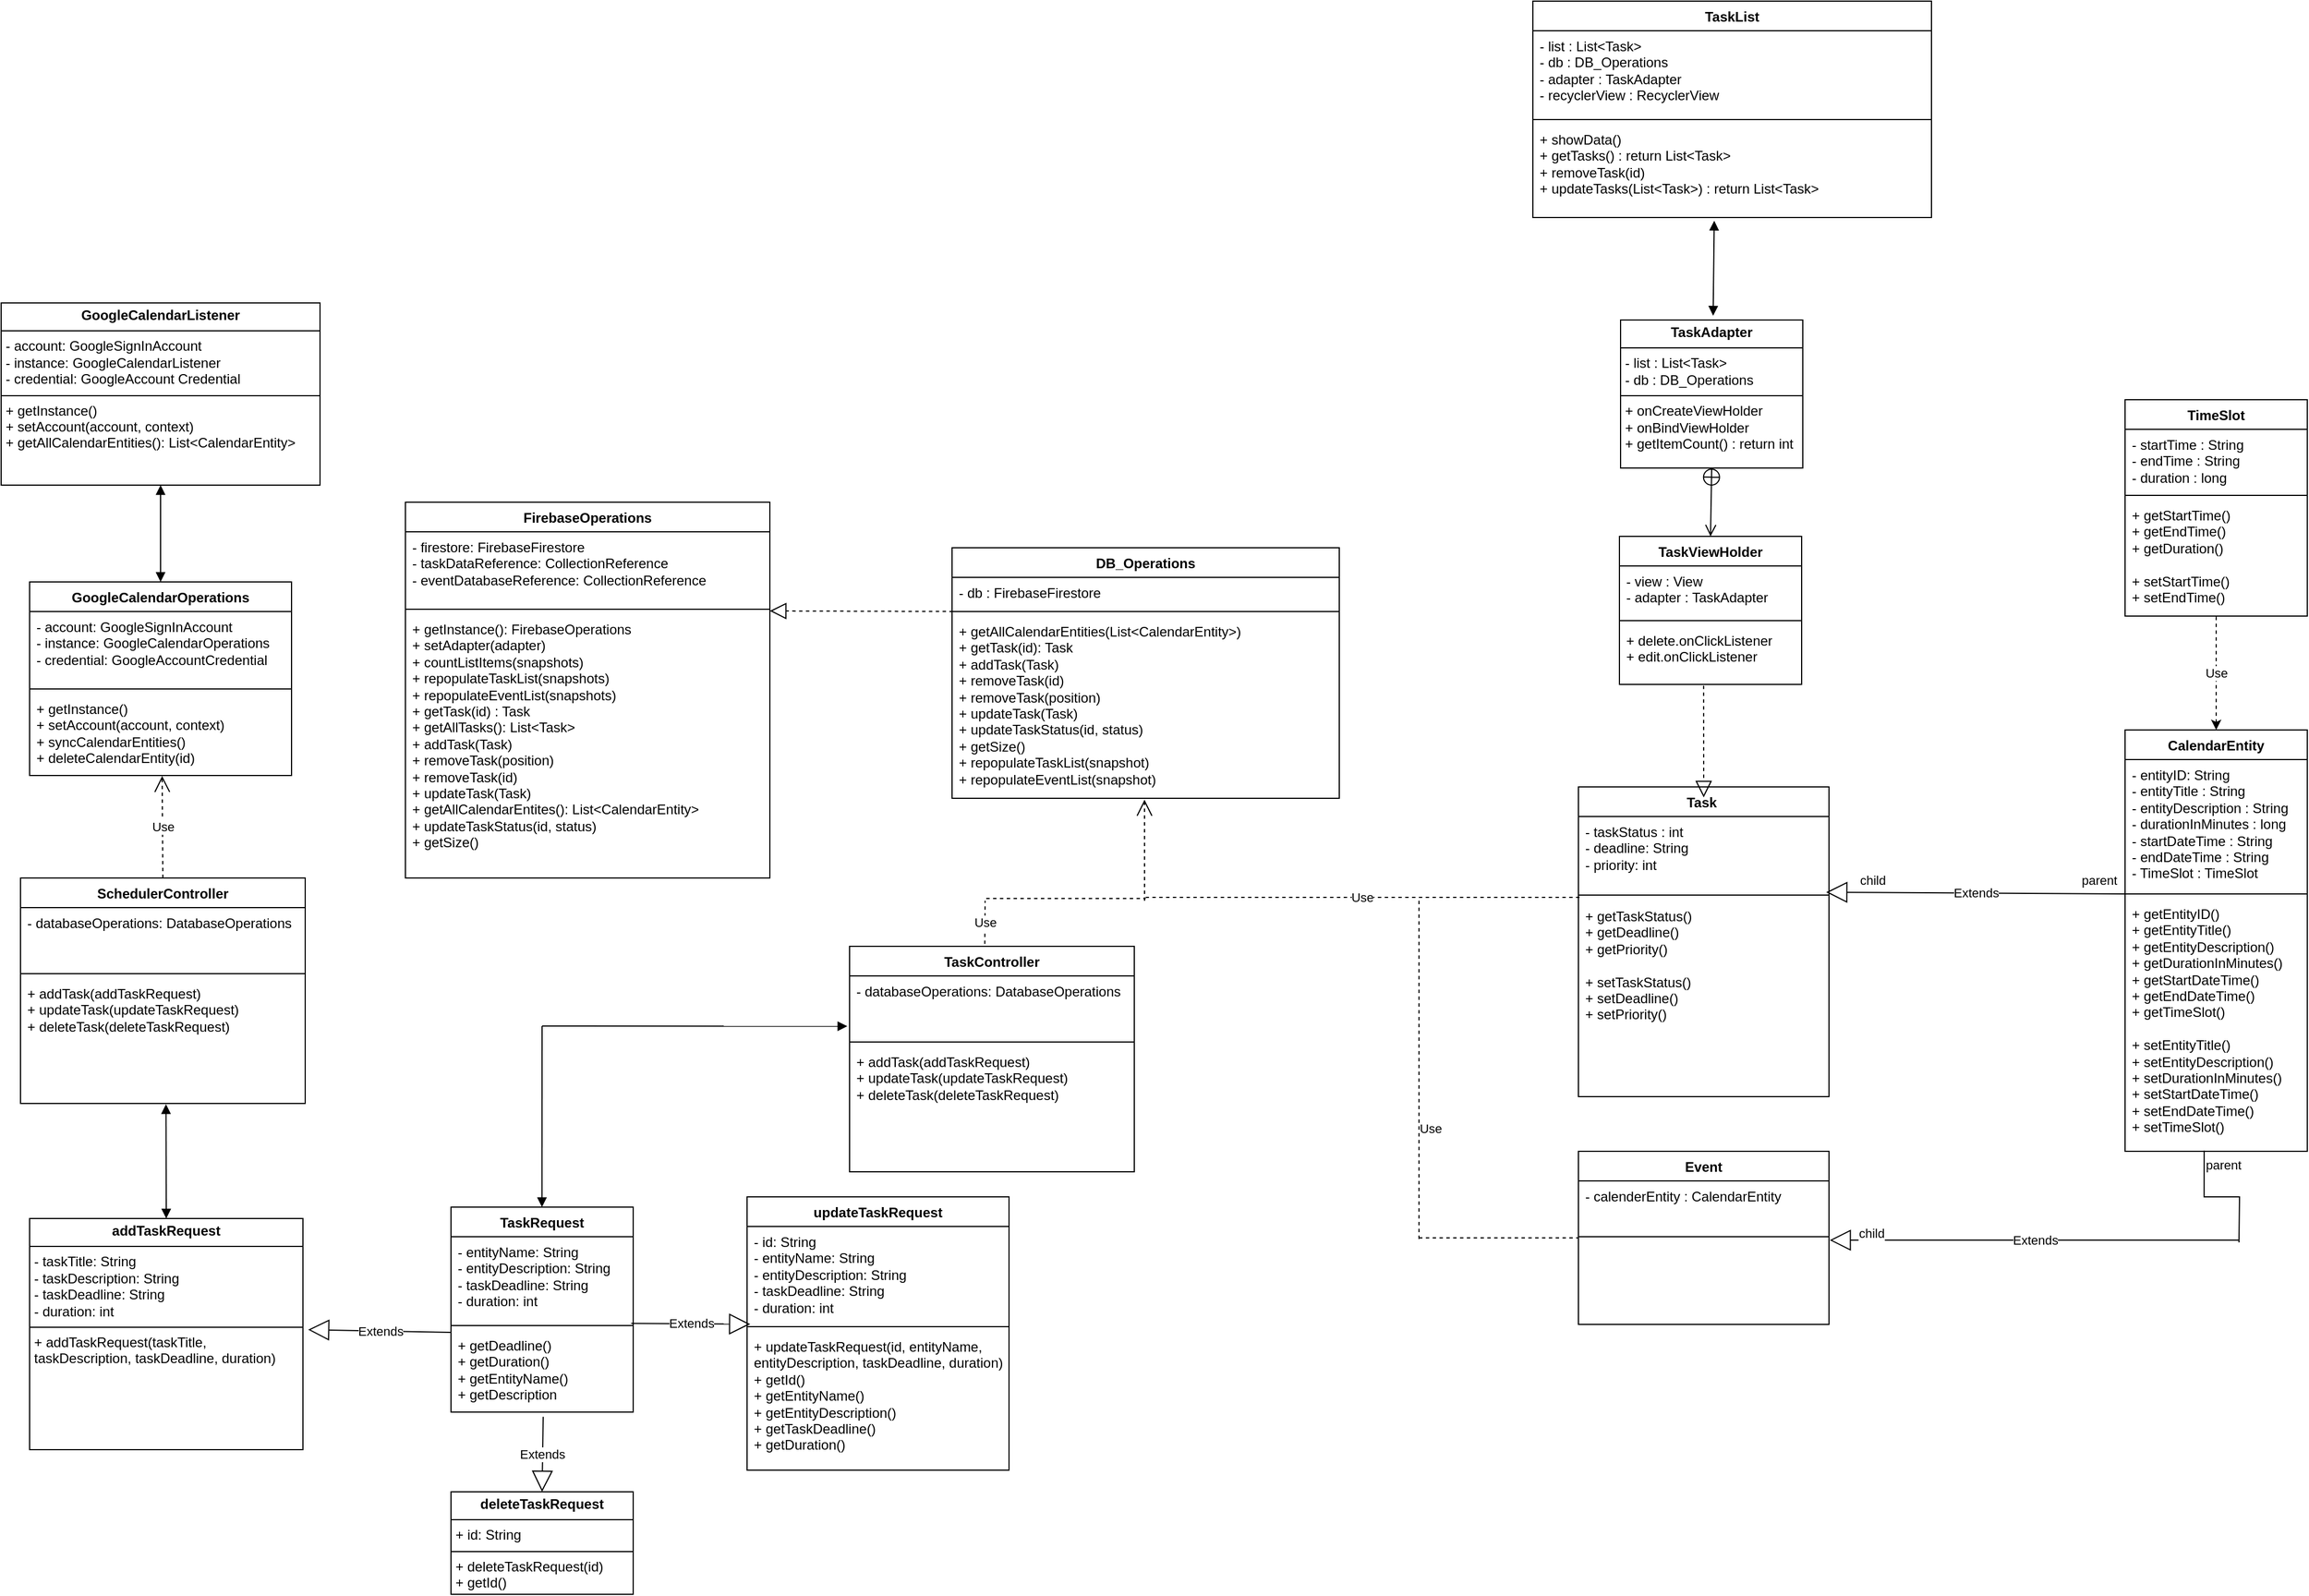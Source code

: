 <mxfile version="24.2.3" type="github">
  <diagram id="R2lEEEUBdFMjLlhIrx00" name="Page-1">
    <mxGraphModel dx="4568" dy="1568" grid="1" gridSize="10" guides="1" tooltips="1" connect="1" arrows="1" fold="1" page="1" pageScale="1" pageWidth="850" pageHeight="1100" math="0" shadow="0" extFonts="Permanent Marker^https://fonts.googleapis.com/css?family=Permanent+Marker">
      <root>
        <mxCell id="0" />
        <mxCell id="1" parent="0" />
        <mxCell id="n1yPlHlh6JEWoWV6ZDrB-1" value="Task&amp;nbsp;" style="swimlane;fontStyle=1;align=center;verticalAlign=top;childLayout=stackLayout;horizontal=1;startSize=26;horizontalStack=0;resizeParent=1;resizeParentMax=0;resizeLast=0;collapsible=1;marginBottom=0;whiteSpace=wrap;html=1;" parent="1" vertex="1">
          <mxGeometry x="60" y="710" width="220" height="272" as="geometry" />
        </mxCell>
        <mxCell id="n1yPlHlh6JEWoWV6ZDrB-2" value="&lt;div&gt;- taskStatus : int&lt;/div&gt;&lt;div&gt;- deadline: String&lt;/div&gt;&lt;div&gt;- priority: int&lt;/div&gt;" style="text;strokeColor=none;fillColor=none;align=left;verticalAlign=top;spacingLeft=4;spacingRight=4;overflow=hidden;rotatable=0;points=[[0,0.5],[1,0.5]];portConstraint=eastwest;whiteSpace=wrap;html=1;" parent="n1yPlHlh6JEWoWV6ZDrB-1" vertex="1">
          <mxGeometry y="26" width="220" height="64" as="geometry" />
        </mxCell>
        <mxCell id="n1yPlHlh6JEWoWV6ZDrB-3" value="" style="line;strokeWidth=1;fillColor=none;align=left;verticalAlign=middle;spacingTop=-1;spacingLeft=3;spacingRight=3;rotatable=0;labelPosition=right;points=[];portConstraint=eastwest;strokeColor=inherit;" parent="n1yPlHlh6JEWoWV6ZDrB-1" vertex="1">
          <mxGeometry y="90" width="220" height="10" as="geometry" />
        </mxCell>
        <mxCell id="n1yPlHlh6JEWoWV6ZDrB-4" value="&lt;div&gt;&lt;span style=&quot;background-color: initial;&quot;&gt;+ getTaskStatus()&lt;/span&gt;&lt;br&gt;&lt;/div&gt;&lt;div&gt;+ getDeadline()&lt;/div&gt;&lt;div&gt;+ getPriority()&lt;/div&gt;&lt;div&gt;&lt;br&gt;&lt;/div&gt;&lt;div&gt;+ setTaskStatus()&lt;/div&gt;&lt;div&gt;+ setDeadline()&lt;/div&gt;&lt;div&gt;+ setPriority()&lt;/div&gt;" style="text;strokeColor=none;fillColor=none;align=left;verticalAlign=top;spacingLeft=4;spacingRight=4;overflow=hidden;rotatable=0;points=[[0,0.5],[1,0.5]];portConstraint=eastwest;whiteSpace=wrap;html=1;" parent="n1yPlHlh6JEWoWV6ZDrB-1" vertex="1">
          <mxGeometry y="100" width="220" height="172" as="geometry" />
        </mxCell>
        <mxCell id="n1yPlHlh6JEWoWV6ZDrB-6" value="Event" style="swimlane;fontStyle=1;align=center;verticalAlign=top;childLayout=stackLayout;horizontal=1;startSize=26;horizontalStack=0;resizeParent=1;resizeParentMax=0;resizeLast=0;collapsible=1;marginBottom=0;whiteSpace=wrap;html=1;" parent="1" vertex="1">
          <mxGeometry x="60" y="1030" width="220" height="152" as="geometry" />
        </mxCell>
        <mxCell id="n1yPlHlh6JEWoWV6ZDrB-7" value="- calenderEntity : CalendarEntity" style="text;strokeColor=none;fillColor=none;align=left;verticalAlign=top;spacingLeft=4;spacingRight=4;overflow=hidden;rotatable=0;points=[[0,0.5],[1,0.5]];portConstraint=eastwest;whiteSpace=wrap;html=1;" parent="n1yPlHlh6JEWoWV6ZDrB-6" vertex="1">
          <mxGeometry y="26" width="220" height="44" as="geometry" />
        </mxCell>
        <mxCell id="n1yPlHlh6JEWoWV6ZDrB-8" value="" style="line;strokeWidth=1;fillColor=none;align=left;verticalAlign=middle;spacingTop=-1;spacingLeft=3;spacingRight=3;rotatable=0;labelPosition=right;points=[];portConstraint=eastwest;strokeColor=inherit;" parent="n1yPlHlh6JEWoWV6ZDrB-6" vertex="1">
          <mxGeometry y="70" width="220" height="10" as="geometry" />
        </mxCell>
        <mxCell id="n1yPlHlh6JEWoWV6ZDrB-9" value="&lt;br&gt;&lt;div&gt;&lt;br&gt;&lt;/div&gt;" style="text;strokeColor=none;fillColor=none;align=left;verticalAlign=top;spacingLeft=4;spacingRight=4;overflow=hidden;rotatable=0;points=[[0,0.5],[1,0.5]];portConstraint=eastwest;whiteSpace=wrap;html=1;" parent="n1yPlHlh6JEWoWV6ZDrB-6" vertex="1">
          <mxGeometry y="80" width="220" height="72" as="geometry" />
        </mxCell>
        <mxCell id="n1yPlHlh6JEWoWV6ZDrB-10" value="DB_Operations" style="swimlane;fontStyle=1;align=center;verticalAlign=top;childLayout=stackLayout;horizontal=1;startSize=26;horizontalStack=0;resizeParent=1;resizeParentMax=0;resizeLast=0;collapsible=1;marginBottom=0;whiteSpace=wrap;html=1;" parent="1" vertex="1">
          <mxGeometry x="-490" y="500" width="340" height="220" as="geometry" />
        </mxCell>
        <mxCell id="n1yPlHlh6JEWoWV6ZDrB-11" value="- db : FirebaseFirestore" style="text;strokeColor=none;fillColor=none;align=left;verticalAlign=top;spacingLeft=4;spacingRight=4;overflow=hidden;rotatable=0;points=[[0,0.5],[1,0.5]];portConstraint=eastwest;whiteSpace=wrap;html=1;" parent="n1yPlHlh6JEWoWV6ZDrB-10" vertex="1">
          <mxGeometry y="26" width="340" height="26" as="geometry" />
        </mxCell>
        <mxCell id="n1yPlHlh6JEWoWV6ZDrB-12" value="" style="line;strokeWidth=1;fillColor=none;align=left;verticalAlign=middle;spacingTop=-1;spacingLeft=3;spacingRight=3;rotatable=0;labelPosition=right;points=[];portConstraint=eastwest;strokeColor=inherit;" parent="n1yPlHlh6JEWoWV6ZDrB-10" vertex="1">
          <mxGeometry y="52" width="340" height="8" as="geometry" />
        </mxCell>
        <mxCell id="n1yPlHlh6JEWoWV6ZDrB-13" value="&lt;div&gt;+ getAllCalendarEntities(List&amp;lt;CalendarEntity&amp;gt;)&lt;/div&gt;+ getTask(id): Task&lt;div&gt;+ addTask(Task)&lt;br&gt;&lt;div&gt;+ removeTask(id)&lt;/div&gt;&lt;div&gt;+ removeTask(position)&lt;/div&gt;&lt;div&gt;+ updateTask(Task)&lt;/div&gt;&lt;/div&gt;&lt;div&gt;+ updateTaskStatus(id, status)&lt;/div&gt;&lt;div&gt;+ getSize()&lt;/div&gt;&lt;div&gt;+ repopulateTaskList(snapshot)&lt;/div&gt;&lt;div&gt;+ repopulateEventList(snapshot)&lt;/div&gt;" style="text;strokeColor=none;fillColor=none;align=left;verticalAlign=top;spacingLeft=4;spacingRight=4;overflow=hidden;rotatable=0;points=[[0,0.5],[1,0.5]];portConstraint=eastwest;whiteSpace=wrap;html=1;" parent="n1yPlHlh6JEWoWV6ZDrB-10" vertex="1">
          <mxGeometry y="60" width="340" height="160" as="geometry" />
        </mxCell>
        <mxCell id="n1yPlHlh6JEWoWV6ZDrB-15" value="TaskList" style="swimlane;fontStyle=1;align=center;verticalAlign=top;childLayout=stackLayout;horizontal=1;startSize=26;horizontalStack=0;resizeParent=1;resizeParentMax=0;resizeLast=0;collapsible=1;marginBottom=0;whiteSpace=wrap;html=1;" parent="1" vertex="1">
          <mxGeometry x="20" y="20" width="350" height="190" as="geometry" />
        </mxCell>
        <mxCell id="n1yPlHlh6JEWoWV6ZDrB-16" value="- list : List&amp;lt;Task&amp;gt;&lt;div&gt;- db : DB_Operations&lt;/div&gt;&lt;div&gt;- adapter : TaskAdapter&lt;/div&gt;&lt;div&gt;- recyclerView : RecyclerView&lt;/div&gt;" style="text;strokeColor=none;fillColor=none;align=left;verticalAlign=top;spacingLeft=4;spacingRight=4;overflow=hidden;rotatable=0;points=[[0,0.5],[1,0.5]];portConstraint=eastwest;whiteSpace=wrap;html=1;" parent="n1yPlHlh6JEWoWV6ZDrB-15" vertex="1">
          <mxGeometry y="26" width="350" height="74" as="geometry" />
        </mxCell>
        <mxCell id="n1yPlHlh6JEWoWV6ZDrB-17" value="" style="line;strokeWidth=1;fillColor=none;align=left;verticalAlign=middle;spacingTop=-1;spacingLeft=3;spacingRight=3;rotatable=0;labelPosition=right;points=[];portConstraint=eastwest;strokeColor=inherit;" parent="n1yPlHlh6JEWoWV6ZDrB-15" vertex="1">
          <mxGeometry y="100" width="350" height="8" as="geometry" />
        </mxCell>
        <mxCell id="n1yPlHlh6JEWoWV6ZDrB-18" value="+ showData()&lt;div&gt;+ getTasks() : return List&amp;lt;Task&amp;gt;&lt;/div&gt;&lt;div&gt;+ removeTask(id)&amp;nbsp;&lt;/div&gt;&lt;div&gt;+ updateTasks(List&amp;lt;Task&amp;gt;) : return List&amp;lt;Task&amp;gt;&lt;/div&gt;" style="text;strokeColor=none;fillColor=none;align=left;verticalAlign=top;spacingLeft=4;spacingRight=4;overflow=hidden;rotatable=0;points=[[0,0.5],[1,0.5]];portConstraint=eastwest;whiteSpace=wrap;html=1;" parent="n1yPlHlh6JEWoWV6ZDrB-15" vertex="1">
          <mxGeometry y="108" width="350" height="82" as="geometry" />
        </mxCell>
        <mxCell id="n1yPlHlh6JEWoWV6ZDrB-23" value="&lt;p style=&quot;margin:0px;margin-top:4px;text-align:center;&quot;&gt;&lt;b&gt;TaskAdapter&lt;/b&gt;&lt;/p&gt;&lt;hr size=&quot;1&quot; style=&quot;border-style:solid;&quot;&gt;&lt;p style=&quot;margin:0px;margin-left:4px;&quot;&gt;- list : List&amp;lt;Task&amp;gt;&lt;/p&gt;&lt;p style=&quot;margin:0px;margin-left:4px;&quot;&gt;- db : DB_Operations&lt;/p&gt;&lt;hr size=&quot;1&quot; style=&quot;border-style:solid;&quot;&gt;&lt;p style=&quot;margin:0px;margin-left:4px;&quot;&gt;+ onCreateViewHolder&lt;/p&gt;&lt;p style=&quot;margin:0px;margin-left:4px;&quot;&gt;+ onBindViewHolder&lt;/p&gt;&lt;p style=&quot;margin:0px;margin-left:4px;&quot;&gt;+ getItemCount() : return int&lt;/p&gt;" style="verticalAlign=top;align=left;overflow=fill;html=1;whiteSpace=wrap;" parent="1" vertex="1">
          <mxGeometry x="97" y="300" width="160" height="130" as="geometry" />
        </mxCell>
        <mxCell id="n1yPlHlh6JEWoWV6ZDrB-24" value="TaskViewHolder" style="swimlane;fontStyle=1;align=center;verticalAlign=top;childLayout=stackLayout;horizontal=1;startSize=26;horizontalStack=0;resizeParent=1;resizeParentMax=0;resizeLast=0;collapsible=1;marginBottom=0;whiteSpace=wrap;html=1;" parent="1" vertex="1">
          <mxGeometry x="96" y="490" width="160" height="130" as="geometry" />
        </mxCell>
        <mxCell id="n1yPlHlh6JEWoWV6ZDrB-25" value="- view : View&lt;div&gt;- adapter : TaskAdapter&lt;/div&gt;" style="text;strokeColor=none;fillColor=none;align=left;verticalAlign=top;spacingLeft=4;spacingRight=4;overflow=hidden;rotatable=0;points=[[0,0.5],[1,0.5]];portConstraint=eastwest;whiteSpace=wrap;html=1;" parent="n1yPlHlh6JEWoWV6ZDrB-24" vertex="1">
          <mxGeometry y="26" width="160" height="44" as="geometry" />
        </mxCell>
        <mxCell id="n1yPlHlh6JEWoWV6ZDrB-26" value="" style="line;strokeWidth=1;fillColor=none;align=left;verticalAlign=middle;spacingTop=-1;spacingLeft=3;spacingRight=3;rotatable=0;labelPosition=right;points=[];portConstraint=eastwest;strokeColor=inherit;" parent="n1yPlHlh6JEWoWV6ZDrB-24" vertex="1">
          <mxGeometry y="70" width="160" height="8" as="geometry" />
        </mxCell>
        <mxCell id="n1yPlHlh6JEWoWV6ZDrB-27" value="+ delete.onClickListener&lt;div&gt;+ edit.onClickListener&lt;/div&gt;" style="text;strokeColor=none;fillColor=none;align=left;verticalAlign=top;spacingLeft=4;spacingRight=4;overflow=hidden;rotatable=0;points=[[0,0.5],[1,0.5]];portConstraint=eastwest;whiteSpace=wrap;html=1;" parent="n1yPlHlh6JEWoWV6ZDrB-24" vertex="1">
          <mxGeometry y="78" width="160" height="52" as="geometry" />
        </mxCell>
        <mxCell id="n1yPlHlh6JEWoWV6ZDrB-28" value="" style="endArrow=open;startArrow=circlePlus;endFill=0;startFill=0;endSize=8;html=1;rounded=0;entryX=0.5;entryY=0;entryDx=0;entryDy=0;exitX=0.5;exitY=1;exitDx=0;exitDy=0;" parent="1" source="n1yPlHlh6JEWoWV6ZDrB-23" target="n1yPlHlh6JEWoWV6ZDrB-24" edge="1">
          <mxGeometry width="160" relative="1" as="geometry">
            <mxPoint x="280" y="360" as="sourcePoint" />
            <mxPoint x="440" y="360" as="targetPoint" />
          </mxGeometry>
        </mxCell>
        <mxCell id="n1yPlHlh6JEWoWV6ZDrB-31" value="" style="endArrow=block;startArrow=block;endFill=1;startFill=1;html=1;rounded=0;exitX=0.455;exitY=1.035;exitDx=0;exitDy=0;exitPerimeter=0;entryX=0.508;entryY=-0.029;entryDx=0;entryDy=0;entryPerimeter=0;" parent="1" source="n1yPlHlh6JEWoWV6ZDrB-18" target="n1yPlHlh6JEWoWV6ZDrB-23" edge="1">
          <mxGeometry width="160" relative="1" as="geometry">
            <mxPoint x="330" y="290" as="sourcePoint" />
            <mxPoint x="490" y="290" as="targetPoint" />
          </mxGeometry>
        </mxCell>
        <mxCell id="n1yPlHlh6JEWoWV6ZDrB-32" value="Use" style="endArrow=none;endSize=12;dashed=1;html=1;rounded=0;exitX=0.004;exitY=0.5;exitDx=0;exitDy=0;exitPerimeter=0;endFill=0;" parent="1" edge="1">
          <mxGeometry width="160" relative="1" as="geometry">
            <mxPoint x="60.88" y="807" as="sourcePoint" />
            <mxPoint x="-320" y="807" as="targetPoint" />
          </mxGeometry>
        </mxCell>
        <mxCell id="n1yPlHlh6JEWoWV6ZDrB-34" value="" style="endArrow=block;dashed=1;endFill=0;endSize=12;html=1;rounded=0;exitX=0.462;exitY=1.022;exitDx=0;exitDy=0;exitPerimeter=0;entryX=0.5;entryY=0.034;entryDx=0;entryDy=0;entryPerimeter=0;" parent="1" source="n1yPlHlh6JEWoWV6ZDrB-27" target="n1yPlHlh6JEWoWV6ZDrB-1" edge="1">
          <mxGeometry width="160" relative="1" as="geometry">
            <mxPoint x="170" y="640" as="sourcePoint" />
            <mxPoint x="330" y="640" as="targetPoint" />
          </mxGeometry>
        </mxCell>
        <mxCell id="jEJspqg6cz47ItQOXjEV-1" value="CalendarEntity" style="swimlane;fontStyle=1;align=center;verticalAlign=top;childLayout=stackLayout;horizontal=1;startSize=26;horizontalStack=0;resizeParent=1;resizeParentMax=0;resizeLast=0;collapsible=1;marginBottom=0;whiteSpace=wrap;html=1;" parent="1" vertex="1">
          <mxGeometry x="540" y="660" width="160" height="370" as="geometry" />
        </mxCell>
        <mxCell id="jEJspqg6cz47ItQOXjEV-2" value="- entityID: String&lt;div&gt;- entityTitle : String&lt;/div&gt;&lt;div&gt;- entityDescription : String&lt;/div&gt;&lt;div&gt;- durationInMinutes : long&lt;/div&gt;&lt;div&gt;- startDateTime : String&lt;/div&gt;&lt;div&gt;- endDateTime : String&lt;/div&gt;&lt;div&gt;- TimeSlot : TimeSlot&lt;/div&gt;" style="text;strokeColor=none;fillColor=none;align=left;verticalAlign=top;spacingLeft=4;spacingRight=4;overflow=hidden;rotatable=0;points=[[0,0.5],[1,0.5]];portConstraint=eastwest;whiteSpace=wrap;html=1;" parent="jEJspqg6cz47ItQOXjEV-1" vertex="1">
          <mxGeometry y="26" width="160" height="114" as="geometry" />
        </mxCell>
        <mxCell id="jEJspqg6cz47ItQOXjEV-3" value="" style="line;strokeWidth=1;fillColor=none;align=left;verticalAlign=middle;spacingTop=-1;spacingLeft=3;spacingRight=3;rotatable=0;labelPosition=right;points=[];portConstraint=eastwest;strokeColor=inherit;" parent="jEJspqg6cz47ItQOXjEV-1" vertex="1">
          <mxGeometry y="140" width="160" height="8" as="geometry" />
        </mxCell>
        <mxCell id="jEJspqg6cz47ItQOXjEV-4" value="+ getEntityID()&lt;div&gt;+ getEntityTitle()&lt;/div&gt;&lt;div&gt;+ getEntityDescription()&lt;/div&gt;&lt;div&gt;+ getD&lt;span style=&quot;background-color: initial;&quot;&gt;urationInMinutes&lt;/span&gt;&lt;span style=&quot;background-color: initial;&quot;&gt;()&amp;nbsp;&lt;/span&gt;&lt;/div&gt;&lt;div&gt;+ getStartDateTime()&lt;/div&gt;&lt;div&gt;+ getEndDateTime()&lt;/div&gt;&lt;div&gt;+ getTimeSlot()&lt;/div&gt;&lt;div&gt;&lt;br&gt;&lt;/div&gt;&lt;div&gt;+&amp;nbsp;&lt;span style=&quot;background-color: initial;&quot;&gt;setEntityTitle()&lt;/span&gt;&lt;/div&gt;&lt;div&gt;+ setEntityDescription()&lt;/div&gt;&lt;div&gt;+ setDurationInMinutes()&lt;/div&gt;&lt;div&gt;+ setStartDateTime()&lt;/div&gt;&lt;div&gt;+ setEndDateTime()&lt;/div&gt;&lt;div&gt;+ setTimeSlot()&lt;/div&gt;" style="text;strokeColor=none;fillColor=none;align=left;verticalAlign=top;spacingLeft=4;spacingRight=4;overflow=hidden;rotatable=0;points=[[0,0.5],[1,0.5]];portConstraint=eastwest;whiteSpace=wrap;html=1;" parent="jEJspqg6cz47ItQOXjEV-1" vertex="1">
          <mxGeometry y="148" width="160" height="222" as="geometry" />
        </mxCell>
        <mxCell id="jEJspqg6cz47ItQOXjEV-5" value="Extends" style="endArrow=block;endSize=16;endFill=0;html=1;rounded=0;entryX=0.989;entryY=0.25;entryDx=0;entryDy=0;entryPerimeter=0;exitX=0;exitY=0.5;exitDx=0;exitDy=0;exitPerimeter=0;" parent="1" target="n1yPlHlh6JEWoWV6ZDrB-3" edge="1" source="jEJspqg6cz47ItQOXjEV-3">
          <mxGeometry width="160" relative="1" as="geometry">
            <mxPoint x="424.32" y="999.86" as="sourcePoint" />
            <mxPoint x="424.0" y="870.14" as="targetPoint" />
          </mxGeometry>
        </mxCell>
        <mxCell id="jEJspqg6cz47ItQOXjEV-14" value="child" style="edgeLabel;resizable=0;html=1;align=right;verticalAlign=bottom;" parent="1" connectable="0" vertex="1">
          <mxGeometry x="330.0" y="800.002" as="geometry" />
        </mxCell>
        <mxCell id="jEJspqg6cz47ItQOXjEV-20" value="TimeSlot" style="swimlane;fontStyle=1;align=center;verticalAlign=top;childLayout=stackLayout;horizontal=1;startSize=26;horizontalStack=0;resizeParent=1;resizeParentMax=0;resizeLast=0;collapsible=1;marginBottom=0;whiteSpace=wrap;html=1;" parent="1" vertex="1">
          <mxGeometry x="540" y="370" width="160" height="190" as="geometry">
            <mxRectangle x="720" y="1270" width="90" height="30" as="alternateBounds" />
          </mxGeometry>
        </mxCell>
        <mxCell id="jEJspqg6cz47ItQOXjEV-21" value="- startTime : String&lt;div&gt;- endTime : String&lt;/div&gt;&lt;div&gt;- duration : long&amp;nbsp;&lt;/div&gt;" style="text;strokeColor=none;fillColor=none;align=left;verticalAlign=top;spacingLeft=4;spacingRight=4;overflow=hidden;rotatable=0;points=[[0,0.5],[1,0.5]];portConstraint=eastwest;whiteSpace=wrap;html=1;" parent="jEJspqg6cz47ItQOXjEV-20" vertex="1">
          <mxGeometry y="26" width="160" height="54" as="geometry" />
        </mxCell>
        <mxCell id="jEJspqg6cz47ItQOXjEV-22" value="" style="line;strokeWidth=1;fillColor=none;align=left;verticalAlign=middle;spacingTop=-1;spacingLeft=3;spacingRight=3;rotatable=0;labelPosition=right;points=[];portConstraint=eastwest;strokeColor=inherit;" parent="jEJspqg6cz47ItQOXjEV-20" vertex="1">
          <mxGeometry y="80" width="160" height="8" as="geometry" />
        </mxCell>
        <mxCell id="jEJspqg6cz47ItQOXjEV-23" value="&lt;div&gt;+ getStartTime()&lt;/div&gt;&lt;div&gt;+ getEndTime()&lt;/div&gt;&lt;div&gt;+ getDuration()&lt;/div&gt;&lt;div&gt;&lt;br&gt;&lt;/div&gt;&lt;div&gt;+ setStartTime()&lt;/div&gt;&lt;div&gt;+ setEndTime()&lt;/div&gt;" style="text;strokeColor=none;fillColor=none;align=left;verticalAlign=top;spacingLeft=4;spacingRight=4;overflow=hidden;rotatable=0;points=[[0,0.5],[1,0.5]];portConstraint=eastwest;whiteSpace=wrap;html=1;" parent="jEJspqg6cz47ItQOXjEV-20" vertex="1">
          <mxGeometry y="88" width="160" height="102" as="geometry" />
        </mxCell>
        <mxCell id="jEJspqg6cz47ItQOXjEV-24" value="Use" style="endArrow=none;endSize=12;dashed=1;html=1;rounded=0;endFill=0;startArrow=classic;startFill=1;exitX=0.5;exitY=0;exitDx=0;exitDy=0;" parent="1" edge="1" source="jEJspqg6cz47ItQOXjEV-1">
          <mxGeometry width="160" relative="1" as="geometry">
            <mxPoint x="710" y="1110" as="sourcePoint" />
            <mxPoint x="620" y="560" as="targetPoint" />
          </mxGeometry>
        </mxCell>
        <mxCell id="hMHwFGtnn4UnzWRsD6Ie-1" value="FirebaseOperations" style="swimlane;fontStyle=1;align=center;verticalAlign=top;childLayout=stackLayout;horizontal=1;startSize=26;horizontalStack=0;resizeParent=1;resizeParentMax=0;resizeLast=0;collapsible=1;marginBottom=0;whiteSpace=wrap;html=1;" vertex="1" parent="1">
          <mxGeometry x="-970" y="460" width="320" height="330" as="geometry" />
        </mxCell>
        <mxCell id="hMHwFGtnn4UnzWRsD6Ie-2" value="- firestore: FirebaseFirestore&lt;div&gt;- taskDataReference: CollectionReference&lt;/div&gt;&lt;div&gt;- eventDatabaseReference: CollectionReference&lt;/div&gt;" style="text;strokeColor=none;fillColor=none;align=left;verticalAlign=top;spacingLeft=4;spacingRight=4;overflow=hidden;rotatable=0;points=[[0,0.5],[1,0.5]];portConstraint=eastwest;whiteSpace=wrap;html=1;" vertex="1" parent="hMHwFGtnn4UnzWRsD6Ie-1">
          <mxGeometry y="26" width="320" height="64" as="geometry" />
        </mxCell>
        <mxCell id="hMHwFGtnn4UnzWRsD6Ie-3" value="" style="line;strokeWidth=1;fillColor=none;align=left;verticalAlign=middle;spacingTop=-1;spacingLeft=3;spacingRight=3;rotatable=0;labelPosition=right;points=[];portConstraint=eastwest;strokeColor=inherit;" vertex="1" parent="hMHwFGtnn4UnzWRsD6Ie-1">
          <mxGeometry y="90" width="320" height="8" as="geometry" />
        </mxCell>
        <mxCell id="hMHwFGtnn4UnzWRsD6Ie-4" value="+ getInstance(): FirebaseOperations&lt;div&gt;+ setAdapter(adapter)&lt;/div&gt;&lt;div&gt;+ countListItems(snapshots)&lt;/div&gt;&lt;div&gt;+ repopulateTaskList(snapshots)&lt;/div&gt;&lt;div&gt;+ repopulateEventList(snapshots)&lt;/div&gt;&lt;div&gt;+ getTask(id) : Task&lt;/div&gt;&lt;div&gt;+ getAllTasks(): List&amp;lt;Task&amp;gt;&lt;/div&gt;&lt;div&gt;+ addTask(Task)&lt;/div&gt;&lt;div&gt;+ removeTask(position)&lt;/div&gt;&lt;div&gt;+ removeTask(id)&lt;/div&gt;&lt;div&gt;+ updateTask(Task)&lt;/div&gt;&lt;div&gt;+ getAllCalendarEntites(): List&amp;lt;CalendarEntity&amp;gt;&lt;/div&gt;&lt;div&gt;+ updateTaskStatus(id, status)&lt;/div&gt;&lt;div&gt;+ getSize()&lt;/div&gt;" style="text;strokeColor=none;fillColor=none;align=left;verticalAlign=top;spacingLeft=4;spacingRight=4;overflow=hidden;rotatable=0;points=[[0,0.5],[1,0.5]];portConstraint=eastwest;whiteSpace=wrap;html=1;" vertex="1" parent="hMHwFGtnn4UnzWRsD6Ie-1">
          <mxGeometry y="98" width="320" height="232" as="geometry" />
        </mxCell>
        <mxCell id="hMHwFGtnn4UnzWRsD6Ie-6" value="TaskRequest" style="swimlane;fontStyle=1;align=center;verticalAlign=top;childLayout=stackLayout;horizontal=1;startSize=26;horizontalStack=0;resizeParent=1;resizeParentMax=0;resizeLast=0;collapsible=1;marginBottom=0;whiteSpace=wrap;html=1;" vertex="1" parent="1">
          <mxGeometry x="-930" y="1079" width="160" height="180" as="geometry" />
        </mxCell>
        <mxCell id="hMHwFGtnn4UnzWRsD6Ie-7" value="- entityName: String&lt;div&gt;- entityDescription: String&lt;/div&gt;&lt;div&gt;- taskDeadline: String&lt;/div&gt;&lt;div&gt;- duration: int&lt;/div&gt;" style="text;strokeColor=none;fillColor=none;align=left;verticalAlign=top;spacingLeft=4;spacingRight=4;overflow=hidden;rotatable=0;points=[[0,0.5],[1,0.5]];portConstraint=eastwest;whiteSpace=wrap;html=1;" vertex="1" parent="hMHwFGtnn4UnzWRsD6Ie-6">
          <mxGeometry y="26" width="160" height="74" as="geometry" />
        </mxCell>
        <mxCell id="hMHwFGtnn4UnzWRsD6Ie-8" value="" style="line;strokeWidth=1;fillColor=none;align=left;verticalAlign=middle;spacingTop=-1;spacingLeft=3;spacingRight=3;rotatable=0;labelPosition=right;points=[];portConstraint=eastwest;strokeColor=inherit;" vertex="1" parent="hMHwFGtnn4UnzWRsD6Ie-6">
          <mxGeometry y="100" width="160" height="8" as="geometry" />
        </mxCell>
        <mxCell id="hMHwFGtnn4UnzWRsD6Ie-9" value="+ getDeadline()&lt;div&gt;+ getDuration()&lt;div&gt;+ getEntityName()&lt;/div&gt;&lt;/div&gt;&lt;div&gt;+ getDescription&lt;/div&gt;" style="text;strokeColor=none;fillColor=none;align=left;verticalAlign=top;spacingLeft=4;spacingRight=4;overflow=hidden;rotatable=0;points=[[0,0.5],[1,0.5]];portConstraint=eastwest;whiteSpace=wrap;html=1;" vertex="1" parent="hMHwFGtnn4UnzWRsD6Ie-6">
          <mxGeometry y="108" width="160" height="72" as="geometry" />
        </mxCell>
        <mxCell id="hMHwFGtnn4UnzWRsD6Ie-10" value="Extends" style="endArrow=block;endSize=16;endFill=0;html=1;rounded=0;exitX=0;exitY=1.25;exitDx=0;exitDy=0;exitPerimeter=0;entryX=1.019;entryY=0.481;entryDx=0;entryDy=0;entryPerimeter=0;" edge="1" parent="1" source="hMHwFGtnn4UnzWRsD6Ie-8" target="hMHwFGtnn4UnzWRsD6Ie-11">
          <mxGeometry width="160" relative="1" as="geometry">
            <mxPoint x="-1160" y="1009" as="sourcePoint" />
            <mxPoint x="-1000" y="1069" as="targetPoint" />
          </mxGeometry>
        </mxCell>
        <mxCell id="hMHwFGtnn4UnzWRsD6Ie-11" value="&lt;p style=&quot;margin:0px;margin-top:4px;text-align:center;&quot;&gt;&lt;b&gt;addTaskRequest&lt;/b&gt;&lt;/p&gt;&lt;hr size=&quot;1&quot; style=&quot;border-style:solid;&quot;&gt;&lt;p style=&quot;margin:0px;margin-left:4px;&quot;&gt;- taskTitle: String&lt;/p&gt;&lt;p style=&quot;margin:0px;margin-left:4px;&quot;&gt;- taskDescription: String&lt;/p&gt;&lt;p style=&quot;margin:0px;margin-left:4px;&quot;&gt;- taskDeadline: String&lt;/p&gt;&lt;p style=&quot;margin:0px;margin-left:4px;&quot;&gt;- duration: int&lt;/p&gt;&lt;hr size=&quot;1&quot; style=&quot;border-style:solid;&quot;&gt;&lt;p style=&quot;margin:0px;margin-left:4px;&quot;&gt;+ addTaskRequest(taskTitle, taskDescription, taskDeadline, duration)&lt;/p&gt;" style="verticalAlign=top;align=left;overflow=fill;html=1;whiteSpace=wrap;" vertex="1" parent="1">
          <mxGeometry x="-1300" y="1089" width="240" height="203" as="geometry" />
        </mxCell>
        <mxCell id="hMHwFGtnn4UnzWRsD6Ie-12" value="&lt;p style=&quot;margin:0px;margin-top:4px;text-align:center;&quot;&gt;&lt;b&gt;deleteTaskRequest&lt;/b&gt;&lt;/p&gt;&lt;hr size=&quot;1&quot; style=&quot;border-style:solid;&quot;&gt;&lt;p style=&quot;margin:0px;margin-left:4px;&quot;&gt;+ id: String&lt;/p&gt;&lt;hr size=&quot;1&quot; style=&quot;border-style:solid;&quot;&gt;&lt;p style=&quot;margin:0px;margin-left:4px;&quot;&gt;+ deleteTaskRequest(id)&lt;/p&gt;&lt;p style=&quot;margin:0px;margin-left:4px;&quot;&gt;+ getId()&lt;/p&gt;" style="verticalAlign=top;align=left;overflow=fill;html=1;whiteSpace=wrap;" vertex="1" parent="1">
          <mxGeometry x="-930" y="1329" width="160" height="90" as="geometry" />
        </mxCell>
        <mxCell id="hMHwFGtnn4UnzWRsD6Ie-13" value="Extends" style="endArrow=block;endSize=16;endFill=0;html=1;rounded=0;exitX=0.506;exitY=1.058;exitDx=0;exitDy=0;exitPerimeter=0;entryX=0.5;entryY=0;entryDx=0;entryDy=0;" edge="1" parent="1" source="hMHwFGtnn4UnzWRsD6Ie-9" target="hMHwFGtnn4UnzWRsD6Ie-12">
          <mxGeometry width="160" relative="1" as="geometry">
            <mxPoint x="-930" y="1199" as="sourcePoint" />
            <mxPoint x="-1045" y="1197" as="targetPoint" />
          </mxGeometry>
        </mxCell>
        <mxCell id="hMHwFGtnn4UnzWRsD6Ie-14" value="updateTaskRequest" style="swimlane;fontStyle=1;align=center;verticalAlign=top;childLayout=stackLayout;horizontal=1;startSize=26;horizontalStack=0;resizeParent=1;resizeParentMax=0;resizeLast=0;collapsible=1;marginBottom=0;whiteSpace=wrap;html=1;" vertex="1" parent="1">
          <mxGeometry x="-670" y="1070" width="230" height="240" as="geometry" />
        </mxCell>
        <mxCell id="hMHwFGtnn4UnzWRsD6Ie-15" value="- id: String&lt;div&gt;- entityName: String&lt;/div&gt;&lt;div&gt;- entityDescription: String&lt;/div&gt;&lt;div&gt;- taskDeadline: String&lt;/div&gt;&lt;div&gt;- duration: int&lt;/div&gt;" style="text;strokeColor=none;fillColor=none;align=left;verticalAlign=top;spacingLeft=4;spacingRight=4;overflow=hidden;rotatable=0;points=[[0,0.5],[1,0.5]];portConstraint=eastwest;whiteSpace=wrap;html=1;" vertex="1" parent="hMHwFGtnn4UnzWRsD6Ie-14">
          <mxGeometry y="26" width="230" height="84" as="geometry" />
        </mxCell>
        <mxCell id="hMHwFGtnn4UnzWRsD6Ie-16" value="" style="line;strokeWidth=1;fillColor=none;align=left;verticalAlign=middle;spacingTop=-1;spacingLeft=3;spacingRight=3;rotatable=0;labelPosition=right;points=[];portConstraint=eastwest;strokeColor=inherit;" vertex="1" parent="hMHwFGtnn4UnzWRsD6Ie-14">
          <mxGeometry y="110" width="230" height="8" as="geometry" />
        </mxCell>
        <mxCell id="hMHwFGtnn4UnzWRsD6Ie-17" value="+ updateTaskRequest(id, entityName, entityDescription, taskDeadline, duration)&lt;div&gt;+ getId()&lt;/div&gt;&lt;div&gt;+ getEntityName()&lt;/div&gt;&lt;div&gt;+ getEntityDescription()&lt;/div&gt;&lt;div&gt;+ getTaskDeadline()&lt;/div&gt;&lt;div&gt;+ getDuration()&lt;/div&gt;" style="text;strokeColor=none;fillColor=none;align=left;verticalAlign=top;spacingLeft=4;spacingRight=4;overflow=hidden;rotatable=0;points=[[0,0.5],[1,0.5]];portConstraint=eastwest;whiteSpace=wrap;html=1;" vertex="1" parent="hMHwFGtnn4UnzWRsD6Ie-14">
          <mxGeometry y="118" width="230" height="122" as="geometry" />
        </mxCell>
        <mxCell id="hMHwFGtnn4UnzWRsD6Ie-18" value="Extends" style="endArrow=block;endSize=16;endFill=0;html=1;rounded=0;exitX=0.989;exitY=0.263;exitDx=0;exitDy=0;exitPerimeter=0;entryX=0.012;entryY=0.22;entryDx=0;entryDy=0;entryPerimeter=0;" edge="1" parent="1" source="hMHwFGtnn4UnzWRsD6Ie-8" target="hMHwFGtnn4UnzWRsD6Ie-16">
          <mxGeometry width="160" relative="1" as="geometry">
            <mxPoint x="-930" y="1199" as="sourcePoint" />
            <mxPoint x="-1045" y="1197" as="targetPoint" />
          </mxGeometry>
        </mxCell>
        <mxCell id="hMHwFGtnn4UnzWRsD6Ie-5" value="" style="endArrow=block;dashed=1;endFill=0;endSize=12;html=1;rounded=0;exitX=0.002;exitY=0.494;exitDx=0;exitDy=0;exitPerimeter=0;entryX=1;entryY=0.688;entryDx=0;entryDy=0;entryPerimeter=0;" edge="1" parent="1" source="n1yPlHlh6JEWoWV6ZDrB-12" target="hMHwFGtnn4UnzWRsD6Ie-3">
          <mxGeometry width="160" relative="1" as="geometry">
            <mxPoint x="-376.6" y="837.6" as="sourcePoint" />
            <mxPoint x="-600" y="560" as="targetPoint" />
          </mxGeometry>
        </mxCell>
        <mxCell id="hMHwFGtnn4UnzWRsD6Ie-22" value="parent" style="edgeLabel;resizable=0;html=1;align=left;verticalAlign=bottom;" connectable="0" vertex="1" parent="1">
          <mxGeometry x="500" y="800" as="geometry" />
        </mxCell>
        <mxCell id="hMHwFGtnn4UnzWRsD6Ie-23" value="Extends" style="endArrow=block;endSize=16;endFill=0;html=1;rounded=0;entryX=1.003;entryY=0.803;entryDx=0;entryDy=0;entryPerimeter=0;" edge="1" parent="1" target="n1yPlHlh6JEWoWV6ZDrB-8">
          <mxGeometry width="160" relative="1" as="geometry">
            <mxPoint x="640" y="1108" as="sourcePoint" />
            <mxPoint x="460" y="1010" as="targetPoint" />
          </mxGeometry>
        </mxCell>
        <mxCell id="hMHwFGtnn4UnzWRsD6Ie-28" value="" style="endArrow=none;html=1;edgeStyle=orthogonalEdgeStyle;rounded=0;exitX=0.434;exitY=0.997;exitDx=0;exitDy=0;exitPerimeter=0;" edge="1" parent="1" source="jEJspqg6cz47ItQOXjEV-4">
          <mxGeometry relative="1" as="geometry">
            <mxPoint x="550" y="1080" as="sourcePoint" />
            <mxPoint x="640" y="1110" as="targetPoint" />
          </mxGeometry>
        </mxCell>
        <mxCell id="hMHwFGtnn4UnzWRsD6Ie-29" value="parent" style="edgeLabel;resizable=0;html=1;align=left;verticalAlign=bottom;" connectable="0" vertex="1" parent="hMHwFGtnn4UnzWRsD6Ie-28">
          <mxGeometry x="-1" relative="1" as="geometry">
            <mxPoint y="21" as="offset" />
          </mxGeometry>
        </mxCell>
        <mxCell id="hMHwFGtnn4UnzWRsD6Ie-30" value="child" style="edgeLabel;resizable=0;html=1;align=right;verticalAlign=bottom;" connectable="0" vertex="1" parent="hMHwFGtnn4UnzWRsD6Ie-28">
          <mxGeometry x="1" relative="1" as="geometry">
            <mxPoint x="-310" as="offset" />
          </mxGeometry>
        </mxCell>
        <mxCell id="hMHwFGtnn4UnzWRsD6Ie-33" value="Use" style="endArrow=open;endSize=12;dashed=1;html=1;rounded=0;entryX=0.497;entryY=1.008;entryDx=0;entryDy=0;entryPerimeter=0;" edge="1" parent="1" target="n1yPlHlh6JEWoWV6ZDrB-13">
          <mxGeometry x="-1" y="-321" width="160" relative="1" as="geometry">
            <mxPoint x="-321" y="810" as="sourcePoint" />
            <mxPoint x="-260" y="880" as="targetPoint" />
            <mxPoint x="-70" y="200" as="offset" />
          </mxGeometry>
        </mxCell>
        <mxCell id="hMHwFGtnn4UnzWRsD6Ie-35" value="" style="endArrow=none;endSize=12;dashed=1;html=1;rounded=0;endFill=0;entryX=0;entryY=0.5;entryDx=0;entryDy=0;" edge="1" parent="1" target="n1yPlHlh6JEWoWV6ZDrB-6">
          <mxGeometry x="0.125" y="-60" width="160" relative="1" as="geometry">
            <mxPoint x="-80" y="1106" as="sourcePoint" />
            <mxPoint x="20" y="1060" as="targetPoint" />
            <mxPoint as="offset" />
          </mxGeometry>
        </mxCell>
        <mxCell id="hMHwFGtnn4UnzWRsD6Ie-36" value="" style="endArrow=none;endSize=12;dashed=1;html=1;rounded=0;endFill=0;" edge="1" parent="1">
          <mxGeometry x="0.125" y="-60" width="160" relative="1" as="geometry">
            <mxPoint x="-80" y="810" as="sourcePoint" />
            <mxPoint x="-80" y="1110" as="targetPoint" />
            <mxPoint as="offset" />
          </mxGeometry>
        </mxCell>
        <mxCell id="hMHwFGtnn4UnzWRsD6Ie-38" value="" style="endArrow=block;startArrow=none;endFill=1;startFill=0;html=1;rounded=0;entryX=0.5;entryY=0;entryDx=0;entryDy=0;" edge="1" parent="1">
          <mxGeometry width="160" relative="1" as="geometry">
            <mxPoint x="-850" y="920" as="sourcePoint" />
            <mxPoint x="-850.11" y="1079" as="targetPoint" />
          </mxGeometry>
        </mxCell>
        <mxCell id="hMHwFGtnn4UnzWRsD6Ie-39" value="GoogleCalendarOperations" style="swimlane;fontStyle=1;align=center;verticalAlign=top;childLayout=stackLayout;horizontal=1;startSize=26;horizontalStack=0;resizeParent=1;resizeParentMax=0;resizeLast=0;collapsible=1;marginBottom=0;whiteSpace=wrap;html=1;" vertex="1" parent="1">
          <mxGeometry x="-1300" y="530" width="230" height="170" as="geometry" />
        </mxCell>
        <mxCell id="hMHwFGtnn4UnzWRsD6Ie-40" value="- account: GoogleSignInAccount&lt;div&gt;- instance: GoogleCalendarOperations&lt;/div&gt;&lt;div&gt;- credential: GoogleAccountCredential&lt;/div&gt;" style="text;strokeColor=none;fillColor=none;align=left;verticalAlign=top;spacingLeft=4;spacingRight=4;overflow=hidden;rotatable=0;points=[[0,0.5],[1,0.5]];portConstraint=eastwest;whiteSpace=wrap;html=1;" vertex="1" parent="hMHwFGtnn4UnzWRsD6Ie-39">
          <mxGeometry y="26" width="230" height="64" as="geometry" />
        </mxCell>
        <mxCell id="hMHwFGtnn4UnzWRsD6Ie-41" value="" style="line;strokeWidth=1;fillColor=none;align=left;verticalAlign=middle;spacingTop=-1;spacingLeft=3;spacingRight=3;rotatable=0;labelPosition=right;points=[];portConstraint=eastwest;strokeColor=inherit;" vertex="1" parent="hMHwFGtnn4UnzWRsD6Ie-39">
          <mxGeometry y="90" width="230" height="8" as="geometry" />
        </mxCell>
        <mxCell id="hMHwFGtnn4UnzWRsD6Ie-42" value="+ getInstance()&lt;div&gt;+ setAccount(account, context)&lt;/div&gt;&lt;div&gt;+ syncCalendarEntities()&lt;/div&gt;&lt;div&gt;+ deleteCalendarEntity(id)&lt;/div&gt;" style="text;strokeColor=none;fillColor=none;align=left;verticalAlign=top;spacingLeft=4;spacingRight=4;overflow=hidden;rotatable=0;points=[[0,0.5],[1,0.5]];portConstraint=eastwest;whiteSpace=wrap;html=1;" vertex="1" parent="hMHwFGtnn4UnzWRsD6Ie-39">
          <mxGeometry y="98" width="230" height="72" as="geometry" />
        </mxCell>
        <mxCell id="hMHwFGtnn4UnzWRsD6Ie-43" value="TaskController" style="swimlane;fontStyle=1;align=center;verticalAlign=top;childLayout=stackLayout;horizontal=1;startSize=26;horizontalStack=0;resizeParent=1;resizeParentMax=0;resizeLast=0;collapsible=1;marginBottom=0;whiteSpace=wrap;html=1;" vertex="1" parent="1">
          <mxGeometry x="-580" y="850" width="250" height="198" as="geometry" />
        </mxCell>
        <mxCell id="hMHwFGtnn4UnzWRsD6Ie-44" value="- databaseOperations: DatabaseOperations" style="text;strokeColor=none;fillColor=none;align=left;verticalAlign=top;spacingLeft=4;spacingRight=4;overflow=hidden;rotatable=0;points=[[0,0.5],[1,0.5]];portConstraint=eastwest;whiteSpace=wrap;html=1;" vertex="1" parent="hMHwFGtnn4UnzWRsD6Ie-43">
          <mxGeometry y="26" width="250" height="54" as="geometry" />
        </mxCell>
        <mxCell id="hMHwFGtnn4UnzWRsD6Ie-45" value="" style="line;strokeWidth=1;fillColor=none;align=left;verticalAlign=middle;spacingTop=-1;spacingLeft=3;spacingRight=3;rotatable=0;labelPosition=right;points=[];portConstraint=eastwest;strokeColor=inherit;" vertex="1" parent="hMHwFGtnn4UnzWRsD6Ie-43">
          <mxGeometry y="80" width="250" height="8" as="geometry" />
        </mxCell>
        <mxCell id="hMHwFGtnn4UnzWRsD6Ie-46" value="+ addTask(addTaskRequest)&lt;div&gt;+ updateTask(updateTaskRequest)&lt;/div&gt;&lt;div&gt;+ deleteTask(deleteTaskRequest)&lt;/div&gt;" style="text;strokeColor=none;fillColor=none;align=left;verticalAlign=top;spacingLeft=4;spacingRight=4;overflow=hidden;rotatable=0;points=[[0,0.5],[1,0.5]];portConstraint=eastwest;whiteSpace=wrap;html=1;" vertex="1" parent="hMHwFGtnn4UnzWRsD6Ie-43">
          <mxGeometry y="88" width="250" height="110" as="geometry" />
        </mxCell>
        <mxCell id="hMHwFGtnn4UnzWRsD6Ie-47" value="SchedulerController" style="swimlane;fontStyle=1;align=center;verticalAlign=top;childLayout=stackLayout;horizontal=1;startSize=26;horizontalStack=0;resizeParent=1;resizeParentMax=0;resizeLast=0;collapsible=1;marginBottom=0;whiteSpace=wrap;html=1;" vertex="1" parent="1">
          <mxGeometry x="-1308" y="790" width="250" height="198" as="geometry" />
        </mxCell>
        <mxCell id="hMHwFGtnn4UnzWRsD6Ie-48" value="- databaseOperations: DatabaseOperations" style="text;strokeColor=none;fillColor=none;align=left;verticalAlign=top;spacingLeft=4;spacingRight=4;overflow=hidden;rotatable=0;points=[[0,0.5],[1,0.5]];portConstraint=eastwest;whiteSpace=wrap;html=1;" vertex="1" parent="hMHwFGtnn4UnzWRsD6Ie-47">
          <mxGeometry y="26" width="250" height="54" as="geometry" />
        </mxCell>
        <mxCell id="hMHwFGtnn4UnzWRsD6Ie-49" value="" style="line;strokeWidth=1;fillColor=none;align=left;verticalAlign=middle;spacingTop=-1;spacingLeft=3;spacingRight=3;rotatable=0;labelPosition=right;points=[];portConstraint=eastwest;strokeColor=inherit;" vertex="1" parent="hMHwFGtnn4UnzWRsD6Ie-47">
          <mxGeometry y="80" width="250" height="8" as="geometry" />
        </mxCell>
        <mxCell id="hMHwFGtnn4UnzWRsD6Ie-50" value="+ addTask(addTaskRequest)&lt;div&gt;+ updateTask(updateTaskRequest)&lt;/div&gt;&lt;div&gt;+ deleteTask(deleteTaskRequest)&lt;/div&gt;" style="text;strokeColor=none;fillColor=none;align=left;verticalAlign=top;spacingLeft=4;spacingRight=4;overflow=hidden;rotatable=0;points=[[0,0.5],[1,0.5]];portConstraint=eastwest;whiteSpace=wrap;html=1;" vertex="1" parent="hMHwFGtnn4UnzWRsD6Ie-47">
          <mxGeometry y="88" width="250" height="110" as="geometry" />
        </mxCell>
        <mxCell id="hMHwFGtnn4UnzWRsD6Ie-51" value="Use" style="endArrow=none;endSize=12;dashed=1;html=1;rounded=0;endFill=0;exitX=0.475;exitY=-0.011;exitDx=0;exitDy=0;exitPerimeter=0;" edge="1" parent="1" source="hMHwFGtnn4UnzWRsD6Ie-43">
          <mxGeometry width="160" relative="1" as="geometry">
            <mxPoint x="-505" y="810" as="sourcePoint" />
            <mxPoint x="-461" y="810" as="targetPoint" />
          </mxGeometry>
        </mxCell>
        <mxCell id="hMHwFGtnn4UnzWRsD6Ie-52" value="" style="endArrow=none;endSize=12;dashed=1;html=1;rounded=0;endFill=0;" edge="1" parent="1">
          <mxGeometry width="160" relative="1" as="geometry">
            <mxPoint x="-460" y="808" as="sourcePoint" />
            <mxPoint x="-320" y="808" as="targetPoint" />
          </mxGeometry>
        </mxCell>
        <mxCell id="hMHwFGtnn4UnzWRsD6Ie-54" value="" style="endArrow=block;startArrow=none;endFill=1;startFill=0;html=1;rounded=0;entryX=-0.008;entryY=0.818;entryDx=0;entryDy=0;entryPerimeter=0;" edge="1" parent="1" target="hMHwFGtnn4UnzWRsD6Ie-44">
          <mxGeometry width="160" relative="1" as="geometry">
            <mxPoint x="-850" y="920" as="sourcePoint" />
            <mxPoint x="-760.0" y="1059" as="targetPoint" />
          </mxGeometry>
        </mxCell>
        <mxCell id="hMHwFGtnn4UnzWRsD6Ie-55" value="" style="endArrow=block;startArrow=block;endFill=1;startFill=1;html=1;rounded=0;exitX=0.5;exitY=0;exitDx=0;exitDy=0;entryX=0.511;entryY=1.006;entryDx=0;entryDy=0;entryPerimeter=0;" edge="1" parent="1" source="hMHwFGtnn4UnzWRsD6Ie-11" target="hMHwFGtnn4UnzWRsD6Ie-50">
          <mxGeometry width="160" relative="1" as="geometry">
            <mxPoint x="-1240" y="1030" as="sourcePoint" />
            <mxPoint x="-1160" y="990" as="targetPoint" />
          </mxGeometry>
        </mxCell>
        <mxCell id="hMHwFGtnn4UnzWRsD6Ie-56" value="&lt;p style=&quot;margin:0px;margin-top:4px;text-align:center;&quot;&gt;&lt;b&gt;GoogleCalendarListener&lt;/b&gt;&lt;/p&gt;&lt;hr size=&quot;1&quot; style=&quot;border-style:solid;&quot;&gt;&lt;p style=&quot;margin:0px;margin-left:4px;&quot;&gt;- account: GoogleSignInAccount&lt;/p&gt;&lt;p style=&quot;margin:0px;margin-left:4px;&quot;&gt;- instance: GoogleCalendarListener&lt;/p&gt;&lt;p style=&quot;margin:0px;margin-left:4px;&quot;&gt;- credential: GoogleAccount Credential&lt;/p&gt;&lt;hr size=&quot;1&quot; style=&quot;border-style:solid;&quot;&gt;&lt;p style=&quot;margin:0px;margin-left:4px;&quot;&gt;+ getInstance()&lt;/p&gt;&lt;p style=&quot;margin:0px;margin-left:4px;&quot;&gt;+ setAccount(account, context)&lt;/p&gt;&lt;p style=&quot;margin:0px;margin-left:4px;&quot;&gt;+ getAllCalendarEntities(): List&amp;lt;CalendarEntity&amp;gt;&lt;/p&gt;" style="verticalAlign=top;align=left;overflow=fill;html=1;whiteSpace=wrap;" vertex="1" parent="1">
          <mxGeometry x="-1325" y="285" width="280" height="160" as="geometry" />
        </mxCell>
        <mxCell id="hMHwFGtnn4UnzWRsD6Ie-57" value="" style="endArrow=block;startArrow=block;endFill=1;startFill=1;html=1;rounded=0;exitX=0.5;exitY=1;exitDx=0;exitDy=0;entryX=0.5;entryY=0;entryDx=0;entryDy=0;" edge="1" parent="1" source="hMHwFGtnn4UnzWRsD6Ie-56" target="hMHwFGtnn4UnzWRsD6Ie-39">
          <mxGeometry width="160" relative="1" as="geometry">
            <mxPoint x="-1210" y="470" as="sourcePoint" />
            <mxPoint x="-1050" y="470" as="targetPoint" />
          </mxGeometry>
        </mxCell>
        <mxCell id="hMHwFGtnn4UnzWRsD6Ie-58" value="Use" style="endArrow=open;endSize=12;dashed=1;html=1;rounded=0;entryX=0.506;entryY=1.005;entryDx=0;entryDy=0;entryPerimeter=0;exitX=0.5;exitY=0;exitDx=0;exitDy=0;" edge="1" parent="1" source="hMHwFGtnn4UnzWRsD6Ie-47" target="hMHwFGtnn4UnzWRsD6Ie-42">
          <mxGeometry width="160" relative="1" as="geometry">
            <mxPoint x="-1230" y="740" as="sourcePoint" />
            <mxPoint x="-1070" y="740" as="targetPoint" />
          </mxGeometry>
        </mxCell>
      </root>
    </mxGraphModel>
  </diagram>
</mxfile>
